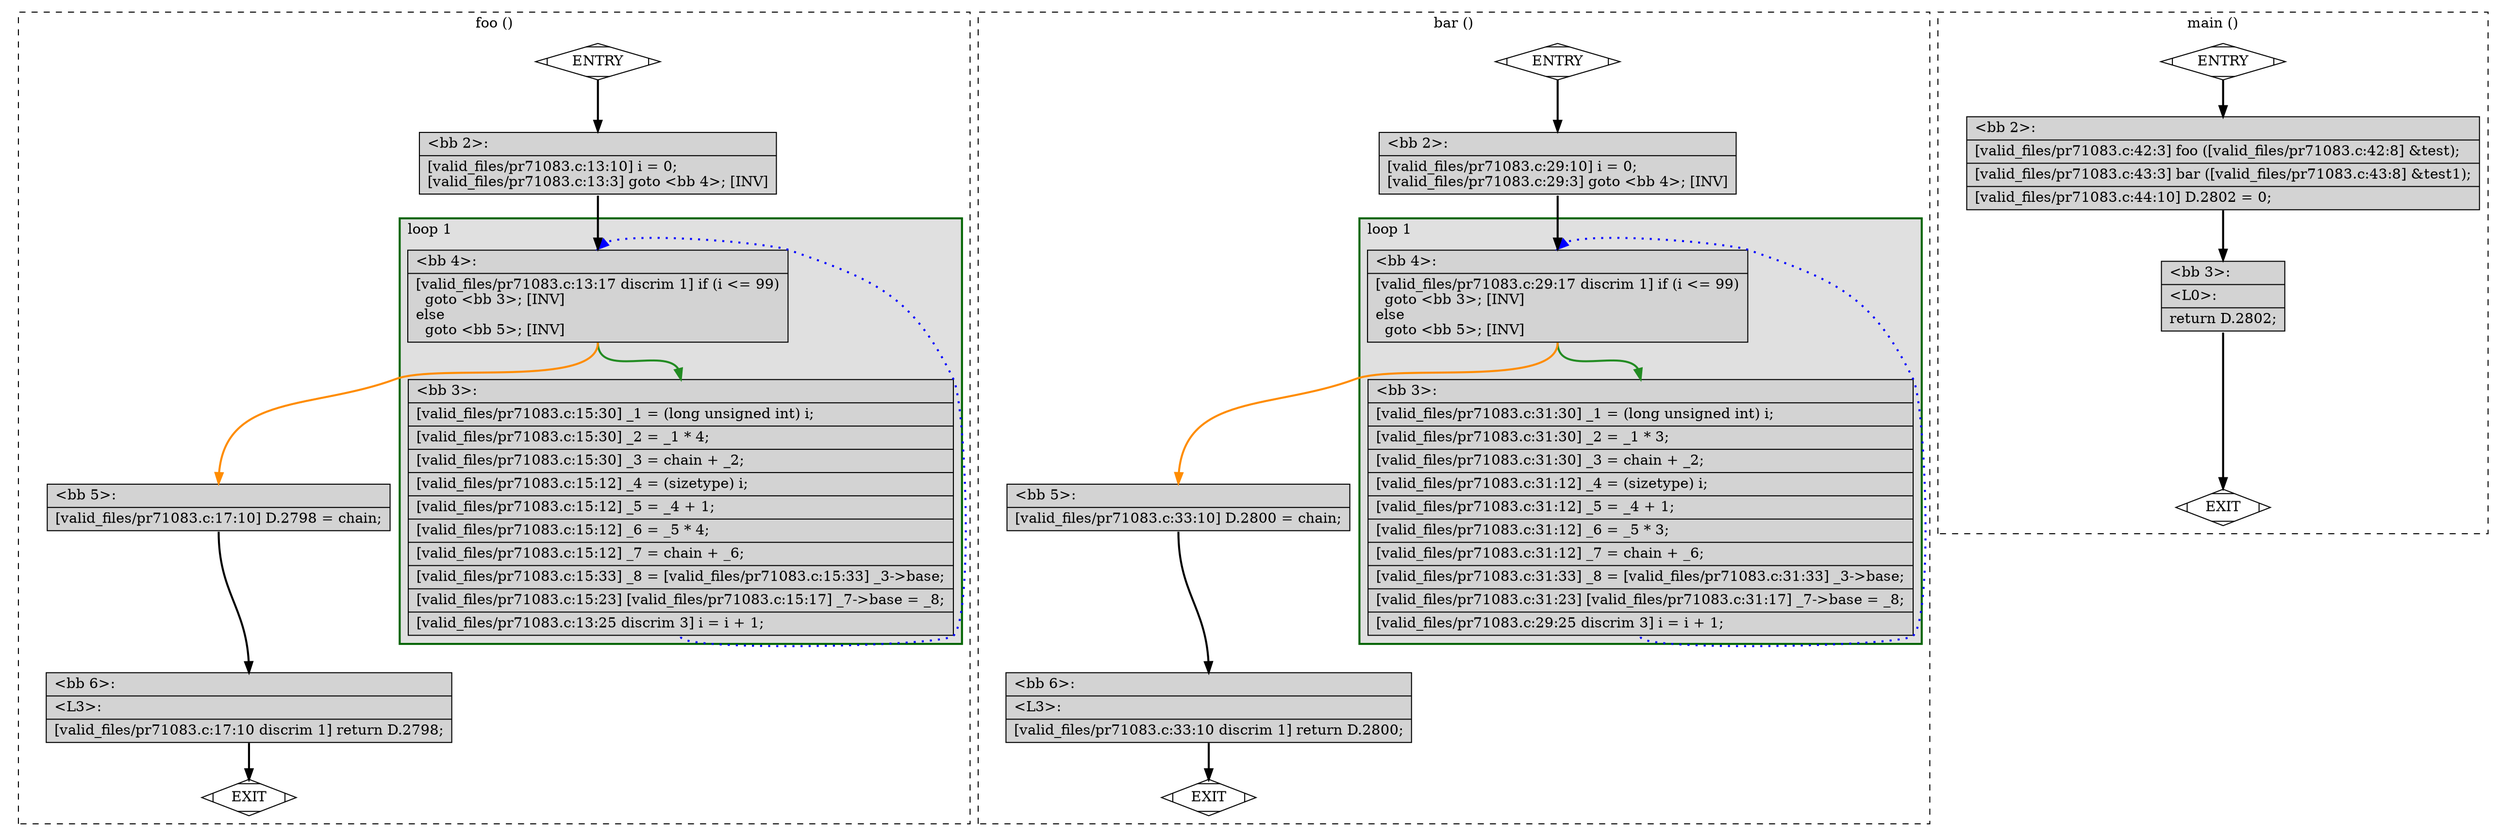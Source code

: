 digraph "a-pr71083.c.015t.cfg" {
overlap=false;
subgraph "cluster_foo" {
	style="dashed";
	color="black";
	label="foo ()";
	subgraph cluster_0_1 {
	style="filled";
	color="darkgreen";
	fillcolor="grey88";
	label="loop 1";
	labeljust=l;
	penwidth=2;
	fn_0_basic_block_4 [shape=record,style=filled,fillcolor=lightgrey,label="{\<bb\ 4\>:\l\
|[valid_files/pr71083.c:13:17\ discrim\ 1]\ if\ (i\ \<=\ 99)\l\
\ \ goto\ \<bb\ 3\>;\ [INV]\l\
else\l\
\ \ goto\ \<bb\ 5\>;\ [INV]\l\
}"];

	fn_0_basic_block_3 [shape=record,style=filled,fillcolor=lightgrey,label="{\<bb\ 3\>:\l\
|[valid_files/pr71083.c:15:30]\ _1\ =\ (long\ unsigned\ int)\ i;\l\
|[valid_files/pr71083.c:15:30]\ _2\ =\ _1\ *\ 4;\l\
|[valid_files/pr71083.c:15:30]\ _3\ =\ chain\ +\ _2;\l\
|[valid_files/pr71083.c:15:12]\ _4\ =\ (sizetype)\ i;\l\
|[valid_files/pr71083.c:15:12]\ _5\ =\ _4\ +\ 1;\l\
|[valid_files/pr71083.c:15:12]\ _6\ =\ _5\ *\ 4;\l\
|[valid_files/pr71083.c:15:12]\ _7\ =\ chain\ +\ _6;\l\
|[valid_files/pr71083.c:15:33]\ _8\ =\ [valid_files/pr71083.c:15:33]\ _3-\>base;\l\
|[valid_files/pr71083.c:15:23]\ [valid_files/pr71083.c:15:17]\ _7-\>base\ =\ _8;\l\
|[valid_files/pr71083.c:13:25\ discrim\ 3]\ i\ =\ i\ +\ 1;\l\
}"];

	}
	fn_0_basic_block_0 [shape=Mdiamond,style=filled,fillcolor=white,label="ENTRY"];

	fn_0_basic_block_1 [shape=Mdiamond,style=filled,fillcolor=white,label="EXIT"];

	fn_0_basic_block_2 [shape=record,style=filled,fillcolor=lightgrey,label="{\<bb\ 2\>:\l\
|[valid_files/pr71083.c:13:10]\ i\ =\ 0;\l\
[valid_files/pr71083.c:13:3]\ goto\ \<bb\ 4\>;\ [INV]\l\
}"];

	fn_0_basic_block_5 [shape=record,style=filled,fillcolor=lightgrey,label="{\<bb\ 5\>:\l\
|[valid_files/pr71083.c:17:10]\ D.2798\ =\ chain;\l\
}"];

	fn_0_basic_block_6 [shape=record,style=filled,fillcolor=lightgrey,label="{\<bb\ 6\>:\l\
|\<L3\>:\l\
|[valid_files/pr71083.c:17:10\ discrim\ 1]\ return\ D.2798;\l\
}"];

	fn_0_basic_block_0:s -> fn_0_basic_block_2:n [style="solid,bold",color=black,weight=100,constraint=true];
	fn_0_basic_block_2:s -> fn_0_basic_block_4:n [style="solid,bold",color=black,weight=100,constraint=true];
	fn_0_basic_block_3:s -> fn_0_basic_block_4:n [style="dotted,bold",color=blue,weight=10,constraint=false];
	fn_0_basic_block_4:s -> fn_0_basic_block_3:n [style="solid,bold",color=forestgreen,weight=10,constraint=true];
	fn_0_basic_block_4:s -> fn_0_basic_block_5:n [style="solid,bold",color=darkorange,weight=10,constraint=true];
	fn_0_basic_block_5:s -> fn_0_basic_block_6:n [style="solid,bold",color=black,weight=100,constraint=true];
	fn_0_basic_block_6:s -> fn_0_basic_block_1:n [style="solid,bold",color=black,weight=10,constraint=true];
	fn_0_basic_block_0:s -> fn_0_basic_block_1:n [style="invis",constraint=true];
}
subgraph "cluster_bar" {
	style="dashed";
	color="black";
	label="bar ()";
	subgraph cluster_1_1 {
	style="filled";
	color="darkgreen";
	fillcolor="grey88";
	label="loop 1";
	labeljust=l;
	penwidth=2;
	fn_1_basic_block_4 [shape=record,style=filled,fillcolor=lightgrey,label="{\<bb\ 4\>:\l\
|[valid_files/pr71083.c:29:17\ discrim\ 1]\ if\ (i\ \<=\ 99)\l\
\ \ goto\ \<bb\ 3\>;\ [INV]\l\
else\l\
\ \ goto\ \<bb\ 5\>;\ [INV]\l\
}"];

	fn_1_basic_block_3 [shape=record,style=filled,fillcolor=lightgrey,label="{\<bb\ 3\>:\l\
|[valid_files/pr71083.c:31:30]\ _1\ =\ (long\ unsigned\ int)\ i;\l\
|[valid_files/pr71083.c:31:30]\ _2\ =\ _1\ *\ 3;\l\
|[valid_files/pr71083.c:31:30]\ _3\ =\ chain\ +\ _2;\l\
|[valid_files/pr71083.c:31:12]\ _4\ =\ (sizetype)\ i;\l\
|[valid_files/pr71083.c:31:12]\ _5\ =\ _4\ +\ 1;\l\
|[valid_files/pr71083.c:31:12]\ _6\ =\ _5\ *\ 3;\l\
|[valid_files/pr71083.c:31:12]\ _7\ =\ chain\ +\ _6;\l\
|[valid_files/pr71083.c:31:33]\ _8\ =\ [valid_files/pr71083.c:31:33]\ _3-\>base;\l\
|[valid_files/pr71083.c:31:23]\ [valid_files/pr71083.c:31:17]\ _7-\>base\ =\ _8;\l\
|[valid_files/pr71083.c:29:25\ discrim\ 3]\ i\ =\ i\ +\ 1;\l\
}"];

	}
	fn_1_basic_block_0 [shape=Mdiamond,style=filled,fillcolor=white,label="ENTRY"];

	fn_1_basic_block_1 [shape=Mdiamond,style=filled,fillcolor=white,label="EXIT"];

	fn_1_basic_block_2 [shape=record,style=filled,fillcolor=lightgrey,label="{\<bb\ 2\>:\l\
|[valid_files/pr71083.c:29:10]\ i\ =\ 0;\l\
[valid_files/pr71083.c:29:3]\ goto\ \<bb\ 4\>;\ [INV]\l\
}"];

	fn_1_basic_block_5 [shape=record,style=filled,fillcolor=lightgrey,label="{\<bb\ 5\>:\l\
|[valid_files/pr71083.c:33:10]\ D.2800\ =\ chain;\l\
}"];

	fn_1_basic_block_6 [shape=record,style=filled,fillcolor=lightgrey,label="{\<bb\ 6\>:\l\
|\<L3\>:\l\
|[valid_files/pr71083.c:33:10\ discrim\ 1]\ return\ D.2800;\l\
}"];

	fn_1_basic_block_0:s -> fn_1_basic_block_2:n [style="solid,bold",color=black,weight=100,constraint=true];
	fn_1_basic_block_2:s -> fn_1_basic_block_4:n [style="solid,bold",color=black,weight=100,constraint=true];
	fn_1_basic_block_3:s -> fn_1_basic_block_4:n [style="dotted,bold",color=blue,weight=10,constraint=false];
	fn_1_basic_block_4:s -> fn_1_basic_block_3:n [style="solid,bold",color=forestgreen,weight=10,constraint=true];
	fn_1_basic_block_4:s -> fn_1_basic_block_5:n [style="solid,bold",color=darkorange,weight=10,constraint=true];
	fn_1_basic_block_5:s -> fn_1_basic_block_6:n [style="solid,bold",color=black,weight=100,constraint=true];
	fn_1_basic_block_6:s -> fn_1_basic_block_1:n [style="solid,bold",color=black,weight=10,constraint=true];
	fn_1_basic_block_0:s -> fn_1_basic_block_1:n [style="invis",constraint=true];
}
subgraph "cluster_main" {
	style="dashed";
	color="black";
	label="main ()";
	fn_2_basic_block_0 [shape=Mdiamond,style=filled,fillcolor=white,label="ENTRY"];

	fn_2_basic_block_1 [shape=Mdiamond,style=filled,fillcolor=white,label="EXIT"];

	fn_2_basic_block_2 [shape=record,style=filled,fillcolor=lightgrey,label="{\<bb\ 2\>:\l\
|[valid_files/pr71083.c:42:3]\ foo\ ([valid_files/pr71083.c:42:8]\ &test);\l\
|[valid_files/pr71083.c:43:3]\ bar\ ([valid_files/pr71083.c:43:8]\ &test1);\l\
|[valid_files/pr71083.c:44:10]\ D.2802\ =\ 0;\l\
}"];

	fn_2_basic_block_3 [shape=record,style=filled,fillcolor=lightgrey,label="{\<bb\ 3\>:\l\
|\<L0\>:\l\
|return\ D.2802;\l\
}"];

	fn_2_basic_block_0:s -> fn_2_basic_block_2:n [style="solid,bold",color=black,weight=100,constraint=true];
	fn_2_basic_block_2:s -> fn_2_basic_block_3:n [style="solid,bold",color=black,weight=100,constraint=true];
	fn_2_basic_block_3:s -> fn_2_basic_block_1:n [style="solid,bold",color=black,weight=10,constraint=true];
	fn_2_basic_block_0:s -> fn_2_basic_block_1:n [style="invis",constraint=true];
}
}
